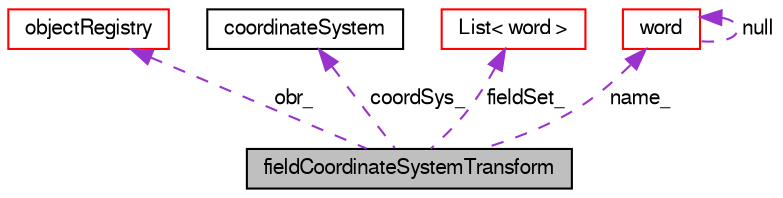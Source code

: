 digraph "fieldCoordinateSystemTransform"
{
  bgcolor="transparent";
  edge [fontname="FreeSans",fontsize="10",labelfontname="FreeSans",labelfontsize="10"];
  node [fontname="FreeSans",fontsize="10",shape=record];
  Node1 [label="fieldCoordinateSystemTransform",height=0.2,width=0.4,color="black", fillcolor="grey75", style="filled", fontcolor="black"];
  Node2 -> Node1 [dir="back",color="darkorchid3",fontsize="10",style="dashed",label=" obr_" ,fontname="FreeSans"];
  Node2 [label="objectRegistry",height=0.2,width=0.4,color="red",URL="$a26326.html",tooltip="Registry of regIOobjects. "];
  Node11 -> Node1 [dir="back",color="darkorchid3",fontsize="10",style="dashed",label=" coordSys_" ,fontname="FreeSans"];
  Node11 [label="coordinateSystem",height=0.2,width=0.4,color="black",URL="$a25010.html",tooltip="Base class for other coordinate system specifications. "];
  Node12 -> Node1 [dir="back",color="darkorchid3",fontsize="10",style="dashed",label=" fieldSet_" ,fontname="FreeSans"];
  Node12 [label="List\< word \>",height=0.2,width=0.4,color="red",URL="$a25694.html"];
  Node16 -> Node1 [dir="back",color="darkorchid3",fontsize="10",style="dashed",label=" name_" ,fontname="FreeSans"];
  Node16 [label="word",height=0.2,width=0.4,color="red",URL="$a28258.html",tooltip="A class for handling words, derived from string. "];
  Node16 -> Node16 [dir="back",color="darkorchid3",fontsize="10",style="dashed",label=" null" ,fontname="FreeSans"];
}

